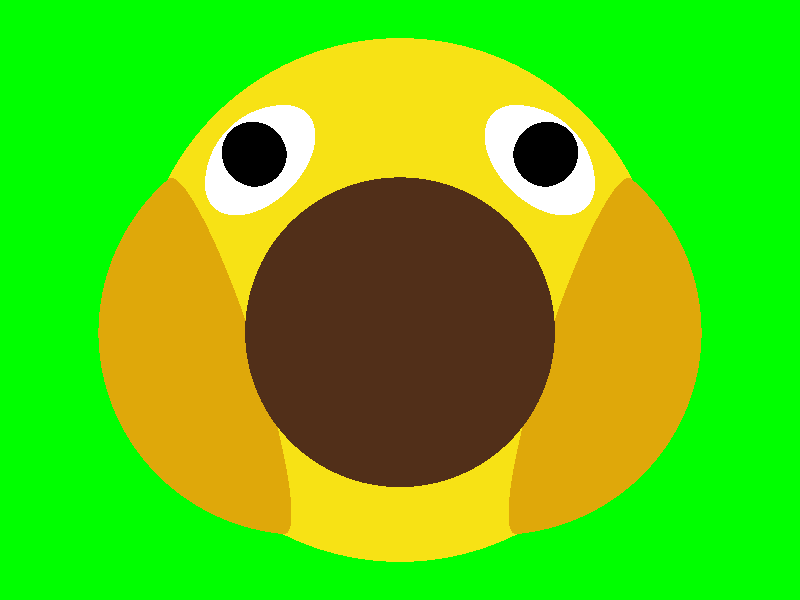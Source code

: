 camera {
  location  <0, 0, 15>
  up        <0,  1,  0>
  right     <1.33333, 0,  0>
  look_at   <0, 0, 0>
}

light_source {<0, 0, 50> color rgb <1.0, 1.0, 1.0>}


sphere { <0, 0, 0>, 6
  pigment { color rgb <0.9686, 0.88627,0.08235>}
}


sphere { <2, 2, 4>, 1.5
  pigment { color rgb <1, 1, 1>}
}


sphere { <-2, 2, 4>, 1.5
  pigment { color rgb <1, 1, 1>}
}


sphere { <2, -.65, 1>, 4.5
  pigment { color rgb <0.87450, 0.65806, 0.03921>}
}


sphere { <-2, -.65, 1>, 4.5
  pigment { color rgb <0.87450, 0.65806, 0.03921>}
}


sphere { <2.3, 2.3, 5.5>, .5
  pigment { color rgb <0, 0, 0>}
}


sphere { <-2.3, 2.3, 5.5>, .5
  pigment { color rgb <0, 0, 0>}
}

sphere { <0, -.5, 5>, 2.5
  pigment { color rgb <0.317647, 0.184313, 0.09803>}
}

plane { <0,0,1>, 0
  pigment { color rgb <0, 1, 0>}
}
